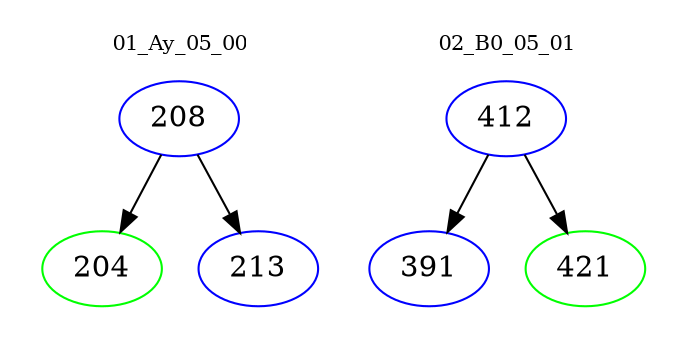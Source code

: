 digraph{
subgraph cluster_0 {
color = white
label = "01_Ay_05_00";
fontsize=10;
T0_208 [label="208", color="blue"]
T0_208 -> T0_204 [color="black"]
T0_204 [label="204", color="green"]
T0_208 -> T0_213 [color="black"]
T0_213 [label="213", color="blue"]
}
subgraph cluster_1 {
color = white
label = "02_B0_05_01";
fontsize=10;
T1_412 [label="412", color="blue"]
T1_412 -> T1_391 [color="black"]
T1_391 [label="391", color="blue"]
T1_412 -> T1_421 [color="black"]
T1_421 [label="421", color="green"]
}
}
